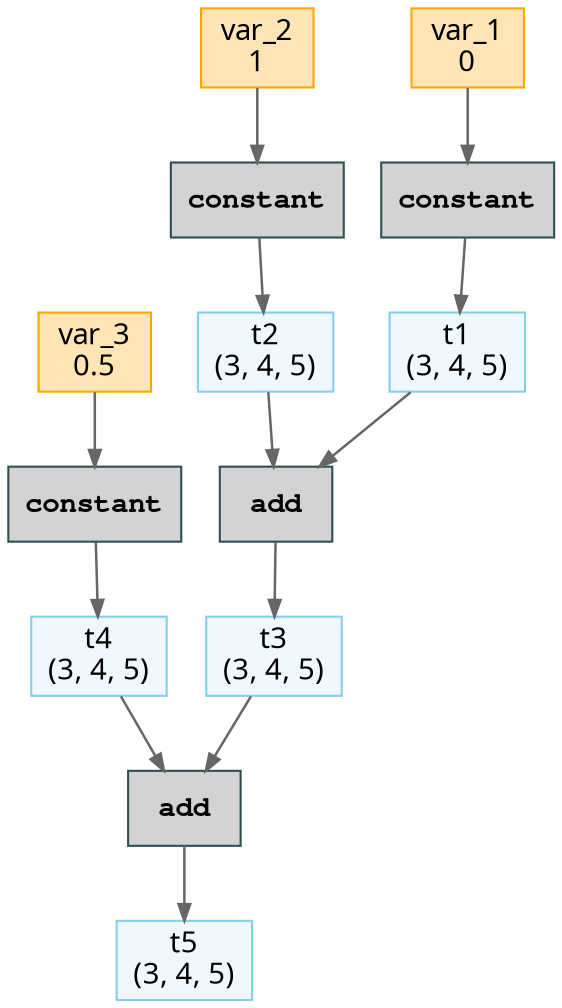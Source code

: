// Computational Graph
digraph {
	rankdir=TB
	node [shape=record]
	130498683931952 [label="t1
(3, 4, 5)" color=skyblue fillcolor=aliceblue fontname="Sans-Serif" labeljust=l shape=box style=filled]
	130498683936656 [label=constant color=darkslategray fillcolor=lightgray fontname="Courier Bold" labeljust=l shape=box style=filled]
	130498683936896 [label="var_1
0" color=orange fillcolor=moccasin fontname="Sans-Serif" labeljust=l shape=box style=filled]
	130498684418656 [label="t2
(3, 4, 5)" color=skyblue fillcolor=aliceblue fontname="Sans-Serif" labeljust=l shape=box style=filled]
	130498684418512 [label=constant color=darkslategray fillcolor=lightgray fontname="Courier Bold" labeljust=l shape=box style=filled]
	130498684418608 [label="var_2
1" color=orange fillcolor=moccasin fontname="Sans-Serif" labeljust=l shape=box style=filled]
	130498684418944 [label=add color=darkslategray fillcolor=lightgray fontname="Courier Bold" labeljust=l shape=box style=filled]
	130498684419040 [label="t3
(3, 4, 5)" color=skyblue fillcolor=aliceblue fontname="Sans-Serif" labeljust=l shape=box style=filled]
	130498684419280 [label="t4
(3, 4, 5)" color=skyblue fillcolor=aliceblue fontname="Sans-Serif" labeljust=l shape=box style=filled]
	130498684419520 [label=constant color=darkslategray fillcolor=lightgray fontname="Courier Bold" labeljust=l shape=box style=filled]
	130498684419472 [label="var_3
0.5" color=orange fillcolor=moccasin fontname="Sans-Serif" labeljust=l shape=box style=filled]
	130498684419664 [label=add color=darkslategray fillcolor=lightgray fontname="Courier Bold" labeljust=l shape=box style=filled]
	130498684419760 [label="t5
(3, 4, 5)" color=skyblue fillcolor=aliceblue fontname="Sans-Serif" labeljust=l shape=box style=filled]
	130498683936656 -> 130498683931952 [arrowsize=0.8 color=gray40 penwidth=1.2]
	130498683936896 -> 130498683936656 [arrowsize=0.8 color=gray40 penwidth=1.2]
	130498684418512 -> 130498684418656 [arrowsize=0.8 color=gray40 penwidth=1.2]
	130498684418608 -> 130498684418512 [arrowsize=0.8 color=gray40 penwidth=1.2]
	130498683931952 -> 130498684418944 [arrowsize=0.8 color=gray40 penwidth=1.2]
	130498684418656 -> 130498684418944 [arrowsize=0.8 color=gray40 penwidth=1.2]
	130498684418944 -> 130498684419040 [arrowsize=0.8 color=gray40 penwidth=1.2]
	130498684419520 -> 130498684419280 [arrowsize=0.8 color=gray40 penwidth=1.2]
	130498684419472 -> 130498684419520 [arrowsize=0.8 color=gray40 penwidth=1.2]
	130498684419280 -> 130498684419664 [arrowsize=0.8 color=gray40 penwidth=1.2]
	130498684419040 -> 130498684419664 [arrowsize=0.8 color=gray40 penwidth=1.2]
	130498684419664 -> 130498684419760 [arrowsize=0.8 color=gray40 penwidth=1.2]
}
